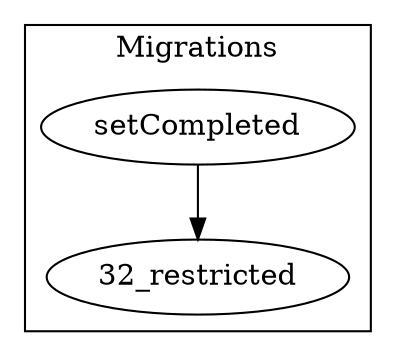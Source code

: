 strict digraph {
subgraph cluster_32_Migrations {
label = "Migrations"
"32_setCompleted" [label="setCompleted"]
"32_setCompleted" -> "32_restricted"
}subgraph cluster_solidity {
label = "[Solidity]"
}
}